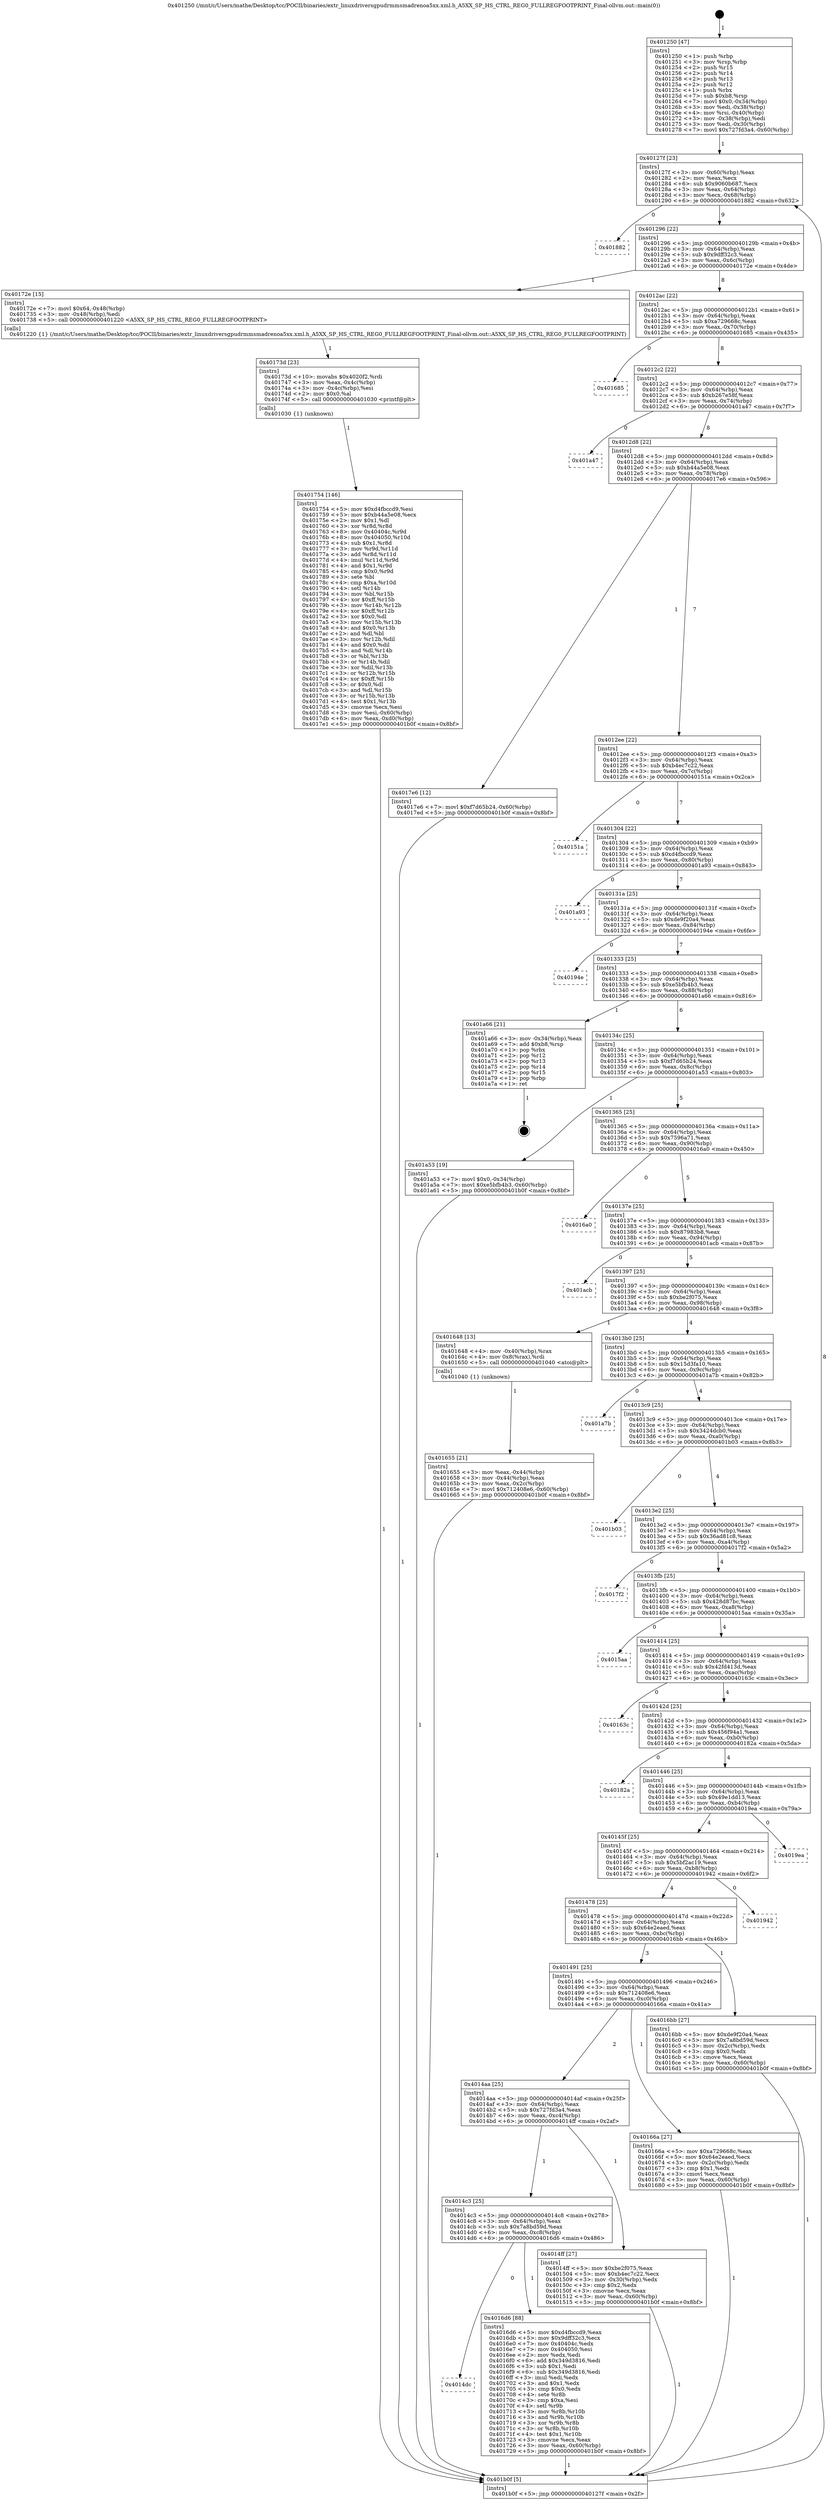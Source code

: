 digraph "0x401250" {
  label = "0x401250 (/mnt/c/Users/mathe/Desktop/tcc/POCII/binaries/extr_linuxdriversgpudrmmsmadrenoa5xx.xml.h_A5XX_SP_HS_CTRL_REG0_FULLREGFOOTPRINT_Final-ollvm.out::main(0))"
  labelloc = "t"
  node[shape=record]

  Entry [label="",width=0.3,height=0.3,shape=circle,fillcolor=black,style=filled]
  "0x40127f" [label="{
     0x40127f [23]\l
     | [instrs]\l
     &nbsp;&nbsp;0x40127f \<+3\>: mov -0x60(%rbp),%eax\l
     &nbsp;&nbsp;0x401282 \<+2\>: mov %eax,%ecx\l
     &nbsp;&nbsp;0x401284 \<+6\>: sub $0x9060b687,%ecx\l
     &nbsp;&nbsp;0x40128a \<+3\>: mov %eax,-0x64(%rbp)\l
     &nbsp;&nbsp;0x40128d \<+3\>: mov %ecx,-0x68(%rbp)\l
     &nbsp;&nbsp;0x401290 \<+6\>: je 0000000000401882 \<main+0x632\>\l
  }"]
  "0x401882" [label="{
     0x401882\l
  }", style=dashed]
  "0x401296" [label="{
     0x401296 [22]\l
     | [instrs]\l
     &nbsp;&nbsp;0x401296 \<+5\>: jmp 000000000040129b \<main+0x4b\>\l
     &nbsp;&nbsp;0x40129b \<+3\>: mov -0x64(%rbp),%eax\l
     &nbsp;&nbsp;0x40129e \<+5\>: sub $0x9dff32c3,%eax\l
     &nbsp;&nbsp;0x4012a3 \<+3\>: mov %eax,-0x6c(%rbp)\l
     &nbsp;&nbsp;0x4012a6 \<+6\>: je 000000000040172e \<main+0x4de\>\l
  }"]
  Exit [label="",width=0.3,height=0.3,shape=circle,fillcolor=black,style=filled,peripheries=2]
  "0x40172e" [label="{
     0x40172e [15]\l
     | [instrs]\l
     &nbsp;&nbsp;0x40172e \<+7\>: movl $0x64,-0x48(%rbp)\l
     &nbsp;&nbsp;0x401735 \<+3\>: mov -0x48(%rbp),%edi\l
     &nbsp;&nbsp;0x401738 \<+5\>: call 0000000000401220 \<A5XX_SP_HS_CTRL_REG0_FULLREGFOOTPRINT\>\l
     | [calls]\l
     &nbsp;&nbsp;0x401220 \{1\} (/mnt/c/Users/mathe/Desktop/tcc/POCII/binaries/extr_linuxdriversgpudrmmsmadrenoa5xx.xml.h_A5XX_SP_HS_CTRL_REG0_FULLREGFOOTPRINT_Final-ollvm.out::A5XX_SP_HS_CTRL_REG0_FULLREGFOOTPRINT)\l
  }"]
  "0x4012ac" [label="{
     0x4012ac [22]\l
     | [instrs]\l
     &nbsp;&nbsp;0x4012ac \<+5\>: jmp 00000000004012b1 \<main+0x61\>\l
     &nbsp;&nbsp;0x4012b1 \<+3\>: mov -0x64(%rbp),%eax\l
     &nbsp;&nbsp;0x4012b4 \<+5\>: sub $0xa729668c,%eax\l
     &nbsp;&nbsp;0x4012b9 \<+3\>: mov %eax,-0x70(%rbp)\l
     &nbsp;&nbsp;0x4012bc \<+6\>: je 0000000000401685 \<main+0x435\>\l
  }"]
  "0x401754" [label="{
     0x401754 [146]\l
     | [instrs]\l
     &nbsp;&nbsp;0x401754 \<+5\>: mov $0xd4fbccd9,%esi\l
     &nbsp;&nbsp;0x401759 \<+5\>: mov $0xb44a5e08,%ecx\l
     &nbsp;&nbsp;0x40175e \<+2\>: mov $0x1,%dl\l
     &nbsp;&nbsp;0x401760 \<+3\>: xor %r8d,%r8d\l
     &nbsp;&nbsp;0x401763 \<+8\>: mov 0x40404c,%r9d\l
     &nbsp;&nbsp;0x40176b \<+8\>: mov 0x404050,%r10d\l
     &nbsp;&nbsp;0x401773 \<+4\>: sub $0x1,%r8d\l
     &nbsp;&nbsp;0x401777 \<+3\>: mov %r9d,%r11d\l
     &nbsp;&nbsp;0x40177a \<+3\>: add %r8d,%r11d\l
     &nbsp;&nbsp;0x40177d \<+4\>: imul %r11d,%r9d\l
     &nbsp;&nbsp;0x401781 \<+4\>: and $0x1,%r9d\l
     &nbsp;&nbsp;0x401785 \<+4\>: cmp $0x0,%r9d\l
     &nbsp;&nbsp;0x401789 \<+3\>: sete %bl\l
     &nbsp;&nbsp;0x40178c \<+4\>: cmp $0xa,%r10d\l
     &nbsp;&nbsp;0x401790 \<+4\>: setl %r14b\l
     &nbsp;&nbsp;0x401794 \<+3\>: mov %bl,%r15b\l
     &nbsp;&nbsp;0x401797 \<+4\>: xor $0xff,%r15b\l
     &nbsp;&nbsp;0x40179b \<+3\>: mov %r14b,%r12b\l
     &nbsp;&nbsp;0x40179e \<+4\>: xor $0xff,%r12b\l
     &nbsp;&nbsp;0x4017a2 \<+3\>: xor $0x0,%dl\l
     &nbsp;&nbsp;0x4017a5 \<+3\>: mov %r15b,%r13b\l
     &nbsp;&nbsp;0x4017a8 \<+4\>: and $0x0,%r13b\l
     &nbsp;&nbsp;0x4017ac \<+2\>: and %dl,%bl\l
     &nbsp;&nbsp;0x4017ae \<+3\>: mov %r12b,%dil\l
     &nbsp;&nbsp;0x4017b1 \<+4\>: and $0x0,%dil\l
     &nbsp;&nbsp;0x4017b5 \<+3\>: and %dl,%r14b\l
     &nbsp;&nbsp;0x4017b8 \<+3\>: or %bl,%r13b\l
     &nbsp;&nbsp;0x4017bb \<+3\>: or %r14b,%dil\l
     &nbsp;&nbsp;0x4017be \<+3\>: xor %dil,%r13b\l
     &nbsp;&nbsp;0x4017c1 \<+3\>: or %r12b,%r15b\l
     &nbsp;&nbsp;0x4017c4 \<+4\>: xor $0xff,%r15b\l
     &nbsp;&nbsp;0x4017c8 \<+3\>: or $0x0,%dl\l
     &nbsp;&nbsp;0x4017cb \<+3\>: and %dl,%r15b\l
     &nbsp;&nbsp;0x4017ce \<+3\>: or %r15b,%r13b\l
     &nbsp;&nbsp;0x4017d1 \<+4\>: test $0x1,%r13b\l
     &nbsp;&nbsp;0x4017d5 \<+3\>: cmovne %ecx,%esi\l
     &nbsp;&nbsp;0x4017d8 \<+3\>: mov %esi,-0x60(%rbp)\l
     &nbsp;&nbsp;0x4017db \<+6\>: mov %eax,-0xd0(%rbp)\l
     &nbsp;&nbsp;0x4017e1 \<+5\>: jmp 0000000000401b0f \<main+0x8bf\>\l
  }"]
  "0x401685" [label="{
     0x401685\l
  }", style=dashed]
  "0x4012c2" [label="{
     0x4012c2 [22]\l
     | [instrs]\l
     &nbsp;&nbsp;0x4012c2 \<+5\>: jmp 00000000004012c7 \<main+0x77\>\l
     &nbsp;&nbsp;0x4012c7 \<+3\>: mov -0x64(%rbp),%eax\l
     &nbsp;&nbsp;0x4012ca \<+5\>: sub $0xb267e58f,%eax\l
     &nbsp;&nbsp;0x4012cf \<+3\>: mov %eax,-0x74(%rbp)\l
     &nbsp;&nbsp;0x4012d2 \<+6\>: je 0000000000401a47 \<main+0x7f7\>\l
  }"]
  "0x40173d" [label="{
     0x40173d [23]\l
     | [instrs]\l
     &nbsp;&nbsp;0x40173d \<+10\>: movabs $0x4020f2,%rdi\l
     &nbsp;&nbsp;0x401747 \<+3\>: mov %eax,-0x4c(%rbp)\l
     &nbsp;&nbsp;0x40174a \<+3\>: mov -0x4c(%rbp),%esi\l
     &nbsp;&nbsp;0x40174d \<+2\>: mov $0x0,%al\l
     &nbsp;&nbsp;0x40174f \<+5\>: call 0000000000401030 \<printf@plt\>\l
     | [calls]\l
     &nbsp;&nbsp;0x401030 \{1\} (unknown)\l
  }"]
  "0x401a47" [label="{
     0x401a47\l
  }", style=dashed]
  "0x4012d8" [label="{
     0x4012d8 [22]\l
     | [instrs]\l
     &nbsp;&nbsp;0x4012d8 \<+5\>: jmp 00000000004012dd \<main+0x8d\>\l
     &nbsp;&nbsp;0x4012dd \<+3\>: mov -0x64(%rbp),%eax\l
     &nbsp;&nbsp;0x4012e0 \<+5\>: sub $0xb44a5e08,%eax\l
     &nbsp;&nbsp;0x4012e5 \<+3\>: mov %eax,-0x78(%rbp)\l
     &nbsp;&nbsp;0x4012e8 \<+6\>: je 00000000004017e6 \<main+0x596\>\l
  }"]
  "0x4014dc" [label="{
     0x4014dc\l
  }", style=dashed]
  "0x4017e6" [label="{
     0x4017e6 [12]\l
     | [instrs]\l
     &nbsp;&nbsp;0x4017e6 \<+7\>: movl $0xf7d65b24,-0x60(%rbp)\l
     &nbsp;&nbsp;0x4017ed \<+5\>: jmp 0000000000401b0f \<main+0x8bf\>\l
  }"]
  "0x4012ee" [label="{
     0x4012ee [22]\l
     | [instrs]\l
     &nbsp;&nbsp;0x4012ee \<+5\>: jmp 00000000004012f3 \<main+0xa3\>\l
     &nbsp;&nbsp;0x4012f3 \<+3\>: mov -0x64(%rbp),%eax\l
     &nbsp;&nbsp;0x4012f6 \<+5\>: sub $0xb4ec7c22,%eax\l
     &nbsp;&nbsp;0x4012fb \<+3\>: mov %eax,-0x7c(%rbp)\l
     &nbsp;&nbsp;0x4012fe \<+6\>: je 000000000040151a \<main+0x2ca\>\l
  }"]
  "0x4016d6" [label="{
     0x4016d6 [88]\l
     | [instrs]\l
     &nbsp;&nbsp;0x4016d6 \<+5\>: mov $0xd4fbccd9,%eax\l
     &nbsp;&nbsp;0x4016db \<+5\>: mov $0x9dff32c3,%ecx\l
     &nbsp;&nbsp;0x4016e0 \<+7\>: mov 0x40404c,%edx\l
     &nbsp;&nbsp;0x4016e7 \<+7\>: mov 0x404050,%esi\l
     &nbsp;&nbsp;0x4016ee \<+2\>: mov %edx,%edi\l
     &nbsp;&nbsp;0x4016f0 \<+6\>: add $0x349d3816,%edi\l
     &nbsp;&nbsp;0x4016f6 \<+3\>: sub $0x1,%edi\l
     &nbsp;&nbsp;0x4016f9 \<+6\>: sub $0x349d3816,%edi\l
     &nbsp;&nbsp;0x4016ff \<+3\>: imul %edi,%edx\l
     &nbsp;&nbsp;0x401702 \<+3\>: and $0x1,%edx\l
     &nbsp;&nbsp;0x401705 \<+3\>: cmp $0x0,%edx\l
     &nbsp;&nbsp;0x401708 \<+4\>: sete %r8b\l
     &nbsp;&nbsp;0x40170c \<+3\>: cmp $0xa,%esi\l
     &nbsp;&nbsp;0x40170f \<+4\>: setl %r9b\l
     &nbsp;&nbsp;0x401713 \<+3\>: mov %r8b,%r10b\l
     &nbsp;&nbsp;0x401716 \<+3\>: and %r9b,%r10b\l
     &nbsp;&nbsp;0x401719 \<+3\>: xor %r9b,%r8b\l
     &nbsp;&nbsp;0x40171c \<+3\>: or %r8b,%r10b\l
     &nbsp;&nbsp;0x40171f \<+4\>: test $0x1,%r10b\l
     &nbsp;&nbsp;0x401723 \<+3\>: cmovne %ecx,%eax\l
     &nbsp;&nbsp;0x401726 \<+3\>: mov %eax,-0x60(%rbp)\l
     &nbsp;&nbsp;0x401729 \<+5\>: jmp 0000000000401b0f \<main+0x8bf\>\l
  }"]
  "0x40151a" [label="{
     0x40151a\l
  }", style=dashed]
  "0x401304" [label="{
     0x401304 [22]\l
     | [instrs]\l
     &nbsp;&nbsp;0x401304 \<+5\>: jmp 0000000000401309 \<main+0xb9\>\l
     &nbsp;&nbsp;0x401309 \<+3\>: mov -0x64(%rbp),%eax\l
     &nbsp;&nbsp;0x40130c \<+5\>: sub $0xd4fbccd9,%eax\l
     &nbsp;&nbsp;0x401311 \<+3\>: mov %eax,-0x80(%rbp)\l
     &nbsp;&nbsp;0x401314 \<+6\>: je 0000000000401a93 \<main+0x843\>\l
  }"]
  "0x401655" [label="{
     0x401655 [21]\l
     | [instrs]\l
     &nbsp;&nbsp;0x401655 \<+3\>: mov %eax,-0x44(%rbp)\l
     &nbsp;&nbsp;0x401658 \<+3\>: mov -0x44(%rbp),%eax\l
     &nbsp;&nbsp;0x40165b \<+3\>: mov %eax,-0x2c(%rbp)\l
     &nbsp;&nbsp;0x40165e \<+7\>: movl $0x712408e6,-0x60(%rbp)\l
     &nbsp;&nbsp;0x401665 \<+5\>: jmp 0000000000401b0f \<main+0x8bf\>\l
  }"]
  "0x401a93" [label="{
     0x401a93\l
  }", style=dashed]
  "0x40131a" [label="{
     0x40131a [25]\l
     | [instrs]\l
     &nbsp;&nbsp;0x40131a \<+5\>: jmp 000000000040131f \<main+0xcf\>\l
     &nbsp;&nbsp;0x40131f \<+3\>: mov -0x64(%rbp),%eax\l
     &nbsp;&nbsp;0x401322 \<+5\>: sub $0xde9f20a4,%eax\l
     &nbsp;&nbsp;0x401327 \<+6\>: mov %eax,-0x84(%rbp)\l
     &nbsp;&nbsp;0x40132d \<+6\>: je 000000000040194e \<main+0x6fe\>\l
  }"]
  "0x401250" [label="{
     0x401250 [47]\l
     | [instrs]\l
     &nbsp;&nbsp;0x401250 \<+1\>: push %rbp\l
     &nbsp;&nbsp;0x401251 \<+3\>: mov %rsp,%rbp\l
     &nbsp;&nbsp;0x401254 \<+2\>: push %r15\l
     &nbsp;&nbsp;0x401256 \<+2\>: push %r14\l
     &nbsp;&nbsp;0x401258 \<+2\>: push %r13\l
     &nbsp;&nbsp;0x40125a \<+2\>: push %r12\l
     &nbsp;&nbsp;0x40125c \<+1\>: push %rbx\l
     &nbsp;&nbsp;0x40125d \<+7\>: sub $0xb8,%rsp\l
     &nbsp;&nbsp;0x401264 \<+7\>: movl $0x0,-0x34(%rbp)\l
     &nbsp;&nbsp;0x40126b \<+3\>: mov %edi,-0x38(%rbp)\l
     &nbsp;&nbsp;0x40126e \<+4\>: mov %rsi,-0x40(%rbp)\l
     &nbsp;&nbsp;0x401272 \<+3\>: mov -0x38(%rbp),%edi\l
     &nbsp;&nbsp;0x401275 \<+3\>: mov %edi,-0x30(%rbp)\l
     &nbsp;&nbsp;0x401278 \<+7\>: movl $0x727fd3a4,-0x60(%rbp)\l
  }"]
  "0x40194e" [label="{
     0x40194e\l
  }", style=dashed]
  "0x401333" [label="{
     0x401333 [25]\l
     | [instrs]\l
     &nbsp;&nbsp;0x401333 \<+5\>: jmp 0000000000401338 \<main+0xe8\>\l
     &nbsp;&nbsp;0x401338 \<+3\>: mov -0x64(%rbp),%eax\l
     &nbsp;&nbsp;0x40133b \<+5\>: sub $0xe5bfb4b3,%eax\l
     &nbsp;&nbsp;0x401340 \<+6\>: mov %eax,-0x88(%rbp)\l
     &nbsp;&nbsp;0x401346 \<+6\>: je 0000000000401a66 \<main+0x816\>\l
  }"]
  "0x401b0f" [label="{
     0x401b0f [5]\l
     | [instrs]\l
     &nbsp;&nbsp;0x401b0f \<+5\>: jmp 000000000040127f \<main+0x2f\>\l
  }"]
  "0x401a66" [label="{
     0x401a66 [21]\l
     | [instrs]\l
     &nbsp;&nbsp;0x401a66 \<+3\>: mov -0x34(%rbp),%eax\l
     &nbsp;&nbsp;0x401a69 \<+7\>: add $0xb8,%rsp\l
     &nbsp;&nbsp;0x401a70 \<+1\>: pop %rbx\l
     &nbsp;&nbsp;0x401a71 \<+2\>: pop %r12\l
     &nbsp;&nbsp;0x401a73 \<+2\>: pop %r13\l
     &nbsp;&nbsp;0x401a75 \<+2\>: pop %r14\l
     &nbsp;&nbsp;0x401a77 \<+2\>: pop %r15\l
     &nbsp;&nbsp;0x401a79 \<+1\>: pop %rbp\l
     &nbsp;&nbsp;0x401a7a \<+1\>: ret\l
  }"]
  "0x40134c" [label="{
     0x40134c [25]\l
     | [instrs]\l
     &nbsp;&nbsp;0x40134c \<+5\>: jmp 0000000000401351 \<main+0x101\>\l
     &nbsp;&nbsp;0x401351 \<+3\>: mov -0x64(%rbp),%eax\l
     &nbsp;&nbsp;0x401354 \<+5\>: sub $0xf7d65b24,%eax\l
     &nbsp;&nbsp;0x401359 \<+6\>: mov %eax,-0x8c(%rbp)\l
     &nbsp;&nbsp;0x40135f \<+6\>: je 0000000000401a53 \<main+0x803\>\l
  }"]
  "0x4014c3" [label="{
     0x4014c3 [25]\l
     | [instrs]\l
     &nbsp;&nbsp;0x4014c3 \<+5\>: jmp 00000000004014c8 \<main+0x278\>\l
     &nbsp;&nbsp;0x4014c8 \<+3\>: mov -0x64(%rbp),%eax\l
     &nbsp;&nbsp;0x4014cb \<+5\>: sub $0x7a8bd59d,%eax\l
     &nbsp;&nbsp;0x4014d0 \<+6\>: mov %eax,-0xc8(%rbp)\l
     &nbsp;&nbsp;0x4014d6 \<+6\>: je 00000000004016d6 \<main+0x486\>\l
  }"]
  "0x401a53" [label="{
     0x401a53 [19]\l
     | [instrs]\l
     &nbsp;&nbsp;0x401a53 \<+7\>: movl $0x0,-0x34(%rbp)\l
     &nbsp;&nbsp;0x401a5a \<+7\>: movl $0xe5bfb4b3,-0x60(%rbp)\l
     &nbsp;&nbsp;0x401a61 \<+5\>: jmp 0000000000401b0f \<main+0x8bf\>\l
  }"]
  "0x401365" [label="{
     0x401365 [25]\l
     | [instrs]\l
     &nbsp;&nbsp;0x401365 \<+5\>: jmp 000000000040136a \<main+0x11a\>\l
     &nbsp;&nbsp;0x40136a \<+3\>: mov -0x64(%rbp),%eax\l
     &nbsp;&nbsp;0x40136d \<+5\>: sub $0x7596a71,%eax\l
     &nbsp;&nbsp;0x401372 \<+6\>: mov %eax,-0x90(%rbp)\l
     &nbsp;&nbsp;0x401378 \<+6\>: je 00000000004016a0 \<main+0x450\>\l
  }"]
  "0x4014ff" [label="{
     0x4014ff [27]\l
     | [instrs]\l
     &nbsp;&nbsp;0x4014ff \<+5\>: mov $0xbe2f075,%eax\l
     &nbsp;&nbsp;0x401504 \<+5\>: mov $0xb4ec7c22,%ecx\l
     &nbsp;&nbsp;0x401509 \<+3\>: mov -0x30(%rbp),%edx\l
     &nbsp;&nbsp;0x40150c \<+3\>: cmp $0x2,%edx\l
     &nbsp;&nbsp;0x40150f \<+3\>: cmovne %ecx,%eax\l
     &nbsp;&nbsp;0x401512 \<+3\>: mov %eax,-0x60(%rbp)\l
     &nbsp;&nbsp;0x401515 \<+5\>: jmp 0000000000401b0f \<main+0x8bf\>\l
  }"]
  "0x4016a0" [label="{
     0x4016a0\l
  }", style=dashed]
  "0x40137e" [label="{
     0x40137e [25]\l
     | [instrs]\l
     &nbsp;&nbsp;0x40137e \<+5\>: jmp 0000000000401383 \<main+0x133\>\l
     &nbsp;&nbsp;0x401383 \<+3\>: mov -0x64(%rbp),%eax\l
     &nbsp;&nbsp;0x401386 \<+5\>: sub $0x87983b8,%eax\l
     &nbsp;&nbsp;0x40138b \<+6\>: mov %eax,-0x94(%rbp)\l
     &nbsp;&nbsp;0x401391 \<+6\>: je 0000000000401acb \<main+0x87b\>\l
  }"]
  "0x4014aa" [label="{
     0x4014aa [25]\l
     | [instrs]\l
     &nbsp;&nbsp;0x4014aa \<+5\>: jmp 00000000004014af \<main+0x25f\>\l
     &nbsp;&nbsp;0x4014af \<+3\>: mov -0x64(%rbp),%eax\l
     &nbsp;&nbsp;0x4014b2 \<+5\>: sub $0x727fd3a4,%eax\l
     &nbsp;&nbsp;0x4014b7 \<+6\>: mov %eax,-0xc4(%rbp)\l
     &nbsp;&nbsp;0x4014bd \<+6\>: je 00000000004014ff \<main+0x2af\>\l
  }"]
  "0x401acb" [label="{
     0x401acb\l
  }", style=dashed]
  "0x401397" [label="{
     0x401397 [25]\l
     | [instrs]\l
     &nbsp;&nbsp;0x401397 \<+5\>: jmp 000000000040139c \<main+0x14c\>\l
     &nbsp;&nbsp;0x40139c \<+3\>: mov -0x64(%rbp),%eax\l
     &nbsp;&nbsp;0x40139f \<+5\>: sub $0xbe2f075,%eax\l
     &nbsp;&nbsp;0x4013a4 \<+6\>: mov %eax,-0x98(%rbp)\l
     &nbsp;&nbsp;0x4013aa \<+6\>: je 0000000000401648 \<main+0x3f8\>\l
  }"]
  "0x40166a" [label="{
     0x40166a [27]\l
     | [instrs]\l
     &nbsp;&nbsp;0x40166a \<+5\>: mov $0xa729668c,%eax\l
     &nbsp;&nbsp;0x40166f \<+5\>: mov $0x64e2eaed,%ecx\l
     &nbsp;&nbsp;0x401674 \<+3\>: mov -0x2c(%rbp),%edx\l
     &nbsp;&nbsp;0x401677 \<+3\>: cmp $0x1,%edx\l
     &nbsp;&nbsp;0x40167a \<+3\>: cmovl %ecx,%eax\l
     &nbsp;&nbsp;0x40167d \<+3\>: mov %eax,-0x60(%rbp)\l
     &nbsp;&nbsp;0x401680 \<+5\>: jmp 0000000000401b0f \<main+0x8bf\>\l
  }"]
  "0x401648" [label="{
     0x401648 [13]\l
     | [instrs]\l
     &nbsp;&nbsp;0x401648 \<+4\>: mov -0x40(%rbp),%rax\l
     &nbsp;&nbsp;0x40164c \<+4\>: mov 0x8(%rax),%rdi\l
     &nbsp;&nbsp;0x401650 \<+5\>: call 0000000000401040 \<atoi@plt\>\l
     | [calls]\l
     &nbsp;&nbsp;0x401040 \{1\} (unknown)\l
  }"]
  "0x4013b0" [label="{
     0x4013b0 [25]\l
     | [instrs]\l
     &nbsp;&nbsp;0x4013b0 \<+5\>: jmp 00000000004013b5 \<main+0x165\>\l
     &nbsp;&nbsp;0x4013b5 \<+3\>: mov -0x64(%rbp),%eax\l
     &nbsp;&nbsp;0x4013b8 \<+5\>: sub $0x15d3fa10,%eax\l
     &nbsp;&nbsp;0x4013bd \<+6\>: mov %eax,-0x9c(%rbp)\l
     &nbsp;&nbsp;0x4013c3 \<+6\>: je 0000000000401a7b \<main+0x82b\>\l
  }"]
  "0x401491" [label="{
     0x401491 [25]\l
     | [instrs]\l
     &nbsp;&nbsp;0x401491 \<+5\>: jmp 0000000000401496 \<main+0x246\>\l
     &nbsp;&nbsp;0x401496 \<+3\>: mov -0x64(%rbp),%eax\l
     &nbsp;&nbsp;0x401499 \<+5\>: sub $0x712408e6,%eax\l
     &nbsp;&nbsp;0x40149e \<+6\>: mov %eax,-0xc0(%rbp)\l
     &nbsp;&nbsp;0x4014a4 \<+6\>: je 000000000040166a \<main+0x41a\>\l
  }"]
  "0x401a7b" [label="{
     0x401a7b\l
  }", style=dashed]
  "0x4013c9" [label="{
     0x4013c9 [25]\l
     | [instrs]\l
     &nbsp;&nbsp;0x4013c9 \<+5\>: jmp 00000000004013ce \<main+0x17e\>\l
     &nbsp;&nbsp;0x4013ce \<+3\>: mov -0x64(%rbp),%eax\l
     &nbsp;&nbsp;0x4013d1 \<+5\>: sub $0x3424dcb0,%eax\l
     &nbsp;&nbsp;0x4013d6 \<+6\>: mov %eax,-0xa0(%rbp)\l
     &nbsp;&nbsp;0x4013dc \<+6\>: je 0000000000401b03 \<main+0x8b3\>\l
  }"]
  "0x4016bb" [label="{
     0x4016bb [27]\l
     | [instrs]\l
     &nbsp;&nbsp;0x4016bb \<+5\>: mov $0xde9f20a4,%eax\l
     &nbsp;&nbsp;0x4016c0 \<+5\>: mov $0x7a8bd59d,%ecx\l
     &nbsp;&nbsp;0x4016c5 \<+3\>: mov -0x2c(%rbp),%edx\l
     &nbsp;&nbsp;0x4016c8 \<+3\>: cmp $0x0,%edx\l
     &nbsp;&nbsp;0x4016cb \<+3\>: cmove %ecx,%eax\l
     &nbsp;&nbsp;0x4016ce \<+3\>: mov %eax,-0x60(%rbp)\l
     &nbsp;&nbsp;0x4016d1 \<+5\>: jmp 0000000000401b0f \<main+0x8bf\>\l
  }"]
  "0x401b03" [label="{
     0x401b03\l
  }", style=dashed]
  "0x4013e2" [label="{
     0x4013e2 [25]\l
     | [instrs]\l
     &nbsp;&nbsp;0x4013e2 \<+5\>: jmp 00000000004013e7 \<main+0x197\>\l
     &nbsp;&nbsp;0x4013e7 \<+3\>: mov -0x64(%rbp),%eax\l
     &nbsp;&nbsp;0x4013ea \<+5\>: sub $0x36ad81c8,%eax\l
     &nbsp;&nbsp;0x4013ef \<+6\>: mov %eax,-0xa4(%rbp)\l
     &nbsp;&nbsp;0x4013f5 \<+6\>: je 00000000004017f2 \<main+0x5a2\>\l
  }"]
  "0x401478" [label="{
     0x401478 [25]\l
     | [instrs]\l
     &nbsp;&nbsp;0x401478 \<+5\>: jmp 000000000040147d \<main+0x22d\>\l
     &nbsp;&nbsp;0x40147d \<+3\>: mov -0x64(%rbp),%eax\l
     &nbsp;&nbsp;0x401480 \<+5\>: sub $0x64e2eaed,%eax\l
     &nbsp;&nbsp;0x401485 \<+6\>: mov %eax,-0xbc(%rbp)\l
     &nbsp;&nbsp;0x40148b \<+6\>: je 00000000004016bb \<main+0x46b\>\l
  }"]
  "0x4017f2" [label="{
     0x4017f2\l
  }", style=dashed]
  "0x4013fb" [label="{
     0x4013fb [25]\l
     | [instrs]\l
     &nbsp;&nbsp;0x4013fb \<+5\>: jmp 0000000000401400 \<main+0x1b0\>\l
     &nbsp;&nbsp;0x401400 \<+3\>: mov -0x64(%rbp),%eax\l
     &nbsp;&nbsp;0x401403 \<+5\>: sub $0x428d87bc,%eax\l
     &nbsp;&nbsp;0x401408 \<+6\>: mov %eax,-0xa8(%rbp)\l
     &nbsp;&nbsp;0x40140e \<+6\>: je 00000000004015aa \<main+0x35a\>\l
  }"]
  "0x401942" [label="{
     0x401942\l
  }", style=dashed]
  "0x4015aa" [label="{
     0x4015aa\l
  }", style=dashed]
  "0x401414" [label="{
     0x401414 [25]\l
     | [instrs]\l
     &nbsp;&nbsp;0x401414 \<+5\>: jmp 0000000000401419 \<main+0x1c9\>\l
     &nbsp;&nbsp;0x401419 \<+3\>: mov -0x64(%rbp),%eax\l
     &nbsp;&nbsp;0x40141c \<+5\>: sub $0x42fd413d,%eax\l
     &nbsp;&nbsp;0x401421 \<+6\>: mov %eax,-0xac(%rbp)\l
     &nbsp;&nbsp;0x401427 \<+6\>: je 000000000040163c \<main+0x3ec\>\l
  }"]
  "0x40145f" [label="{
     0x40145f [25]\l
     | [instrs]\l
     &nbsp;&nbsp;0x40145f \<+5\>: jmp 0000000000401464 \<main+0x214\>\l
     &nbsp;&nbsp;0x401464 \<+3\>: mov -0x64(%rbp),%eax\l
     &nbsp;&nbsp;0x401467 \<+5\>: sub $0x5bf2ac19,%eax\l
     &nbsp;&nbsp;0x40146c \<+6\>: mov %eax,-0xb8(%rbp)\l
     &nbsp;&nbsp;0x401472 \<+6\>: je 0000000000401942 \<main+0x6f2\>\l
  }"]
  "0x40163c" [label="{
     0x40163c\l
  }", style=dashed]
  "0x40142d" [label="{
     0x40142d [25]\l
     | [instrs]\l
     &nbsp;&nbsp;0x40142d \<+5\>: jmp 0000000000401432 \<main+0x1e2\>\l
     &nbsp;&nbsp;0x401432 \<+3\>: mov -0x64(%rbp),%eax\l
     &nbsp;&nbsp;0x401435 \<+5\>: sub $0x456f94a1,%eax\l
     &nbsp;&nbsp;0x40143a \<+6\>: mov %eax,-0xb0(%rbp)\l
     &nbsp;&nbsp;0x401440 \<+6\>: je 000000000040182a \<main+0x5da\>\l
  }"]
  "0x4019ea" [label="{
     0x4019ea\l
  }", style=dashed]
  "0x40182a" [label="{
     0x40182a\l
  }", style=dashed]
  "0x401446" [label="{
     0x401446 [25]\l
     | [instrs]\l
     &nbsp;&nbsp;0x401446 \<+5\>: jmp 000000000040144b \<main+0x1fb\>\l
     &nbsp;&nbsp;0x40144b \<+3\>: mov -0x64(%rbp),%eax\l
     &nbsp;&nbsp;0x40144e \<+5\>: sub $0x49e1dd13,%eax\l
     &nbsp;&nbsp;0x401453 \<+6\>: mov %eax,-0xb4(%rbp)\l
     &nbsp;&nbsp;0x401459 \<+6\>: je 00000000004019ea \<main+0x79a\>\l
  }"]
  Entry -> "0x401250" [label=" 1"]
  "0x40127f" -> "0x401882" [label=" 0"]
  "0x40127f" -> "0x401296" [label=" 9"]
  "0x401a66" -> Exit [label=" 1"]
  "0x401296" -> "0x40172e" [label=" 1"]
  "0x401296" -> "0x4012ac" [label=" 8"]
  "0x401a53" -> "0x401b0f" [label=" 1"]
  "0x4012ac" -> "0x401685" [label=" 0"]
  "0x4012ac" -> "0x4012c2" [label=" 8"]
  "0x4017e6" -> "0x401b0f" [label=" 1"]
  "0x4012c2" -> "0x401a47" [label=" 0"]
  "0x4012c2" -> "0x4012d8" [label=" 8"]
  "0x401754" -> "0x401b0f" [label=" 1"]
  "0x4012d8" -> "0x4017e6" [label=" 1"]
  "0x4012d8" -> "0x4012ee" [label=" 7"]
  "0x40173d" -> "0x401754" [label=" 1"]
  "0x4012ee" -> "0x40151a" [label=" 0"]
  "0x4012ee" -> "0x401304" [label=" 7"]
  "0x40172e" -> "0x40173d" [label=" 1"]
  "0x401304" -> "0x401a93" [label=" 0"]
  "0x401304" -> "0x40131a" [label=" 7"]
  "0x4014c3" -> "0x4014dc" [label=" 0"]
  "0x40131a" -> "0x40194e" [label=" 0"]
  "0x40131a" -> "0x401333" [label=" 7"]
  "0x4014c3" -> "0x4016d6" [label=" 1"]
  "0x401333" -> "0x401a66" [label=" 1"]
  "0x401333" -> "0x40134c" [label=" 6"]
  "0x4016d6" -> "0x401b0f" [label=" 1"]
  "0x40134c" -> "0x401a53" [label=" 1"]
  "0x40134c" -> "0x401365" [label=" 5"]
  "0x4016bb" -> "0x401b0f" [label=" 1"]
  "0x401365" -> "0x4016a0" [label=" 0"]
  "0x401365" -> "0x40137e" [label=" 5"]
  "0x40166a" -> "0x401b0f" [label=" 1"]
  "0x40137e" -> "0x401acb" [label=" 0"]
  "0x40137e" -> "0x401397" [label=" 5"]
  "0x401648" -> "0x401655" [label=" 1"]
  "0x401397" -> "0x401648" [label=" 1"]
  "0x401397" -> "0x4013b0" [label=" 4"]
  "0x401b0f" -> "0x40127f" [label=" 8"]
  "0x4013b0" -> "0x401a7b" [label=" 0"]
  "0x4013b0" -> "0x4013c9" [label=" 4"]
  "0x4014ff" -> "0x401b0f" [label=" 1"]
  "0x4013c9" -> "0x401b03" [label=" 0"]
  "0x4013c9" -> "0x4013e2" [label=" 4"]
  "0x4014aa" -> "0x4014c3" [label=" 1"]
  "0x4013e2" -> "0x4017f2" [label=" 0"]
  "0x4013e2" -> "0x4013fb" [label=" 4"]
  "0x401655" -> "0x401b0f" [label=" 1"]
  "0x4013fb" -> "0x4015aa" [label=" 0"]
  "0x4013fb" -> "0x401414" [label=" 4"]
  "0x401491" -> "0x4014aa" [label=" 2"]
  "0x401414" -> "0x40163c" [label=" 0"]
  "0x401414" -> "0x40142d" [label=" 4"]
  "0x401250" -> "0x40127f" [label=" 1"]
  "0x40142d" -> "0x40182a" [label=" 0"]
  "0x40142d" -> "0x401446" [label=" 4"]
  "0x401478" -> "0x401491" [label=" 3"]
  "0x401446" -> "0x4019ea" [label=" 0"]
  "0x401446" -> "0x40145f" [label=" 4"]
  "0x401491" -> "0x40166a" [label=" 1"]
  "0x40145f" -> "0x401942" [label=" 0"]
  "0x40145f" -> "0x401478" [label=" 4"]
  "0x4014aa" -> "0x4014ff" [label=" 1"]
  "0x401478" -> "0x4016bb" [label=" 1"]
}

